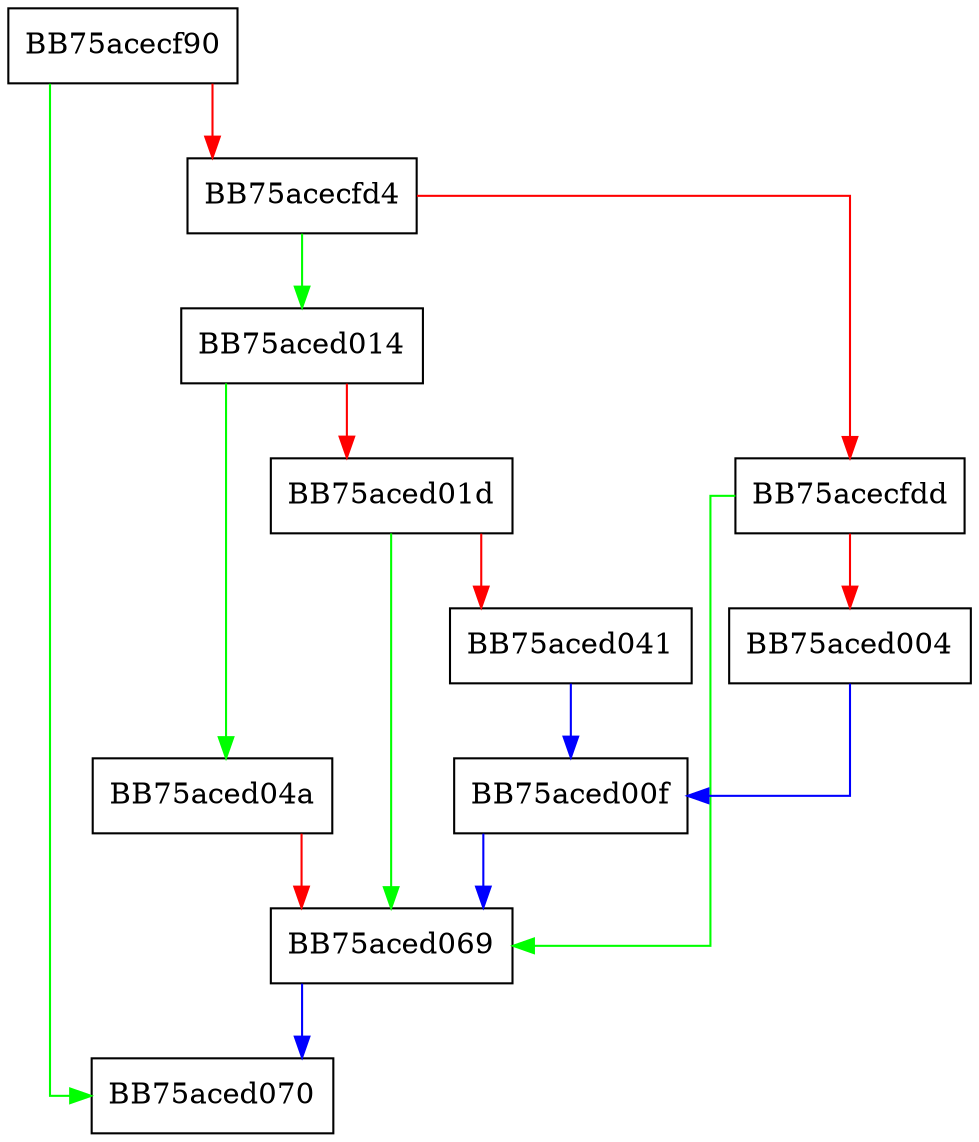 digraph _decode {
  node [shape="box"];
  graph [splines=ortho];
  BB75acecf90 -> BB75aced070 [color="green"];
  BB75acecf90 -> BB75acecfd4 [color="red"];
  BB75acecfd4 -> BB75aced014 [color="green"];
  BB75acecfd4 -> BB75acecfdd [color="red"];
  BB75acecfdd -> BB75aced069 [color="green"];
  BB75acecfdd -> BB75aced004 [color="red"];
  BB75aced004 -> BB75aced00f [color="blue"];
  BB75aced00f -> BB75aced069 [color="blue"];
  BB75aced014 -> BB75aced04a [color="green"];
  BB75aced014 -> BB75aced01d [color="red"];
  BB75aced01d -> BB75aced069 [color="green"];
  BB75aced01d -> BB75aced041 [color="red"];
  BB75aced041 -> BB75aced00f [color="blue"];
  BB75aced04a -> BB75aced069 [color="red"];
  BB75aced069 -> BB75aced070 [color="blue"];
}